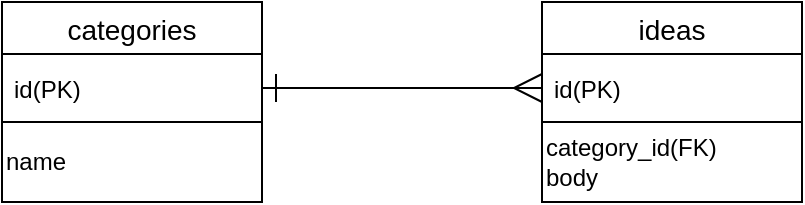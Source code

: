 <mxfile>
    <diagram id="_gELG7FfF53FtqwftGvC" name="ページ1">
        <mxGraphModel dx="647" dy="300" grid="1" gridSize="10" guides="1" tooltips="1" connect="1" arrows="1" fold="1" page="1" pageScale="1" pageWidth="827" pageHeight="1169" math="0" shadow="0">
            <root>
                <mxCell id="0"/>
                <mxCell id="1" parent="0"/>
                <mxCell id="15" value="categories" style="swimlane;fontStyle=0;childLayout=stackLayout;horizontal=1;startSize=26;horizontalStack=0;resizeParent=1;resizeParentMax=0;resizeLast=0;collapsible=1;marginBottom=0;align=center;fontSize=14;" vertex="1" parent="1">
                    <mxGeometry x="70" y="110" width="130" height="100" as="geometry"/>
                </mxCell>
                <mxCell id="16" value="id(PK)" style="text;strokeColor=none;fillColor=none;spacingLeft=4;spacingRight=4;overflow=hidden;rotatable=0;points=[[0,0.5],[1,0.5]];portConstraint=eastwest;fontSize=12;verticalAlign=middle;" vertex="1" parent="15">
                    <mxGeometry y="26" width="130" height="34" as="geometry"/>
                </mxCell>
                <mxCell id="21" value="&lt;span&gt;name&lt;/span&gt;" style="whiteSpace=wrap;html=1;align=left;fillColor=none;" vertex="1" parent="15">
                    <mxGeometry y="60" width="130" height="40" as="geometry"/>
                </mxCell>
                <mxCell id="19" value="ideas" style="swimlane;fontStyle=0;childLayout=stackLayout;horizontal=1;startSize=26;horizontalStack=0;resizeParent=1;resizeParentMax=0;resizeLast=0;collapsible=1;marginBottom=0;align=center;fontSize=14;" vertex="1" parent="1">
                    <mxGeometry x="340" y="110" width="130" height="100" as="geometry"/>
                </mxCell>
                <mxCell id="20" value="id(PK)" style="text;strokeColor=none;fillColor=none;spacingLeft=4;spacingRight=4;overflow=hidden;rotatable=0;points=[[0,0.5],[1,0.5]];portConstraint=eastwest;fontSize=12;verticalAlign=middle;" vertex="1" parent="19">
                    <mxGeometry y="26" width="130" height="34" as="geometry"/>
                </mxCell>
                <mxCell id="22" value="&lt;span&gt;category_id(FK)&lt;/span&gt;&lt;br style=&quot;padding: 0px ; margin: 0px&quot;&gt;&lt;span&gt;body&lt;/span&gt;" style="whiteSpace=wrap;html=1;align=left;fillColor=none;" vertex="1" parent="19">
                    <mxGeometry y="60" width="130" height="40" as="geometry"/>
                </mxCell>
                <mxCell id="23" style="edgeStyle=orthogonalEdgeStyle;rounded=0;orthogonalLoop=1;jettySize=auto;html=1;exitX=1;exitY=0.5;exitDx=0;exitDy=0;entryX=0;entryY=0.5;entryDx=0;entryDy=0;startArrow=ERone;startFill=0;endArrow=ERmany;endFill=0;endSize=12;startSize=12;" edge="1" parent="1" source="16" target="20">
                    <mxGeometry relative="1" as="geometry">
                        <Array as="points">
                            <mxPoint x="210" y="153"/>
                            <mxPoint x="210" y="153"/>
                        </Array>
                    </mxGeometry>
                </mxCell>
            </root>
        </mxGraphModel>
    </diagram>
</mxfile>
